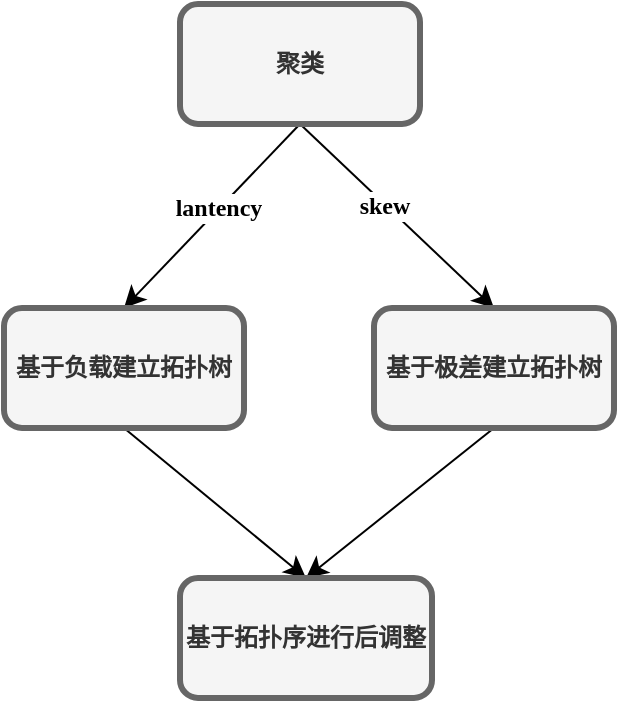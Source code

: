 <mxfile version="25.0.1">
  <diagram name="第 1 页" id="kV7FExK0bLEReNMpNEUY">
    <mxGraphModel dx="501" dy="455" grid="0" gridSize="10" guides="1" tooltips="1" connect="1" arrows="1" fold="1" page="0" pageScale="1" pageWidth="827" pageHeight="1169" math="0" shadow="0">
      <root>
        <mxCell id="0" />
        <mxCell id="1" parent="0" />
        <mxCell id="fWi6bcqSee7aH8q4-fqI-3" style="edgeStyle=none;curved=1;rounded=0;orthogonalLoop=1;jettySize=auto;html=1;exitX=0.5;exitY=1;exitDx=0;exitDy=0;entryX=0.5;entryY=0;entryDx=0;entryDy=0;fontSize=12;startSize=8;endSize=8;fontFamily=宋体;fontStyle=1" edge="1" parent="1" source="fWi6bcqSee7aH8q4-fqI-1" target="fWi6bcqSee7aH8q4-fqI-2">
          <mxGeometry relative="1" as="geometry" />
        </mxCell>
        <mxCell id="fWi6bcqSee7aH8q4-fqI-6" value="lantency" style="edgeLabel;html=1;align=center;verticalAlign=middle;resizable=0;points=[];fontSize=12;fontFamily=宋体;fontStyle=1" vertex="1" connectable="0" parent="fWi6bcqSee7aH8q4-fqI-3">
          <mxGeometry x="-0.074" relative="1" as="geometry">
            <mxPoint y="-1" as="offset" />
          </mxGeometry>
        </mxCell>
        <mxCell id="fWi6bcqSee7aH8q4-fqI-5" style="edgeStyle=none;curved=1;rounded=0;orthogonalLoop=1;jettySize=auto;html=1;exitX=0.5;exitY=1;exitDx=0;exitDy=0;entryX=0.5;entryY=0;entryDx=0;entryDy=0;fontSize=12;startSize=8;endSize=8;fontFamily=宋体;fontStyle=1" edge="1" parent="1" source="fWi6bcqSee7aH8q4-fqI-1" target="fWi6bcqSee7aH8q4-fqI-4">
          <mxGeometry relative="1" as="geometry" />
        </mxCell>
        <mxCell id="fWi6bcqSee7aH8q4-fqI-7" value="skew" style="edgeLabel;html=1;align=center;verticalAlign=middle;resizable=0;points=[];fontSize=12;fontFamily=宋体;fontStyle=1" vertex="1" connectable="0" parent="fWi6bcqSee7aH8q4-fqI-5">
          <mxGeometry x="-0.131" y="-1" relative="1" as="geometry">
            <mxPoint as="offset" />
          </mxGeometry>
        </mxCell>
        <mxCell id="fWi6bcqSee7aH8q4-fqI-1" value="聚类" style="rounded=1;whiteSpace=wrap;html=1;fontFamily=宋体;fontStyle=1;fillColor=#f5f5f5;fontColor=#333333;strokeColor=#666666;strokeWidth=3;" vertex="1" parent="1">
          <mxGeometry x="109" y="99" width="120" height="60" as="geometry" />
        </mxCell>
        <mxCell id="fWi6bcqSee7aH8q4-fqI-10" style="edgeStyle=none;curved=1;rounded=0;orthogonalLoop=1;jettySize=auto;html=1;exitX=0.5;exitY=1;exitDx=0;exitDy=0;entryX=0.5;entryY=0;entryDx=0;entryDy=0;fontSize=12;startSize=8;endSize=8;" edge="1" parent="1" source="fWi6bcqSee7aH8q4-fqI-2" target="fWi6bcqSee7aH8q4-fqI-9">
          <mxGeometry relative="1" as="geometry" />
        </mxCell>
        <mxCell id="fWi6bcqSee7aH8q4-fqI-2" value="基于负载建立拓扑树" style="rounded=1;whiteSpace=wrap;html=1;fontFamily=宋体;fontStyle=1;strokeWidth=3;fillColor=#f5f5f5;fontColor=#333333;strokeColor=#666666;" vertex="1" parent="1">
          <mxGeometry x="21" y="251" width="120" height="60" as="geometry" />
        </mxCell>
        <mxCell id="fWi6bcqSee7aH8q4-fqI-11" style="edgeStyle=none;curved=1;rounded=0;orthogonalLoop=1;jettySize=auto;html=1;exitX=0.5;exitY=1;exitDx=0;exitDy=0;fontSize=12;startSize=8;endSize=8;entryX=0.5;entryY=0;entryDx=0;entryDy=0;" edge="1" parent="1" source="fWi6bcqSee7aH8q4-fqI-4" target="fWi6bcqSee7aH8q4-fqI-9">
          <mxGeometry relative="1" as="geometry">
            <mxPoint x="194.552" y="369.524" as="targetPoint" />
          </mxGeometry>
        </mxCell>
        <mxCell id="fWi6bcqSee7aH8q4-fqI-4" value="基于极差建立拓扑树" style="rounded=1;whiteSpace=wrap;html=1;fontFamily=宋体;fontStyle=1;strokeWidth=3;fillColor=#f5f5f5;fontColor=#333333;strokeColor=#666666;" vertex="1" parent="1">
          <mxGeometry x="206" y="251" width="120" height="60" as="geometry" />
        </mxCell>
        <mxCell id="fWi6bcqSee7aH8q4-fqI-9" value="基于拓扑序进行后调整" style="rounded=1;whiteSpace=wrap;html=1;fontFamily=宋体;fontStyle=1;fillColor=#f5f5f5;fontColor=#333333;strokeColor=#666666;strokeWidth=3;" vertex="1" parent="1">
          <mxGeometry x="109" y="386" width="126" height="60" as="geometry" />
        </mxCell>
      </root>
    </mxGraphModel>
  </diagram>
</mxfile>
